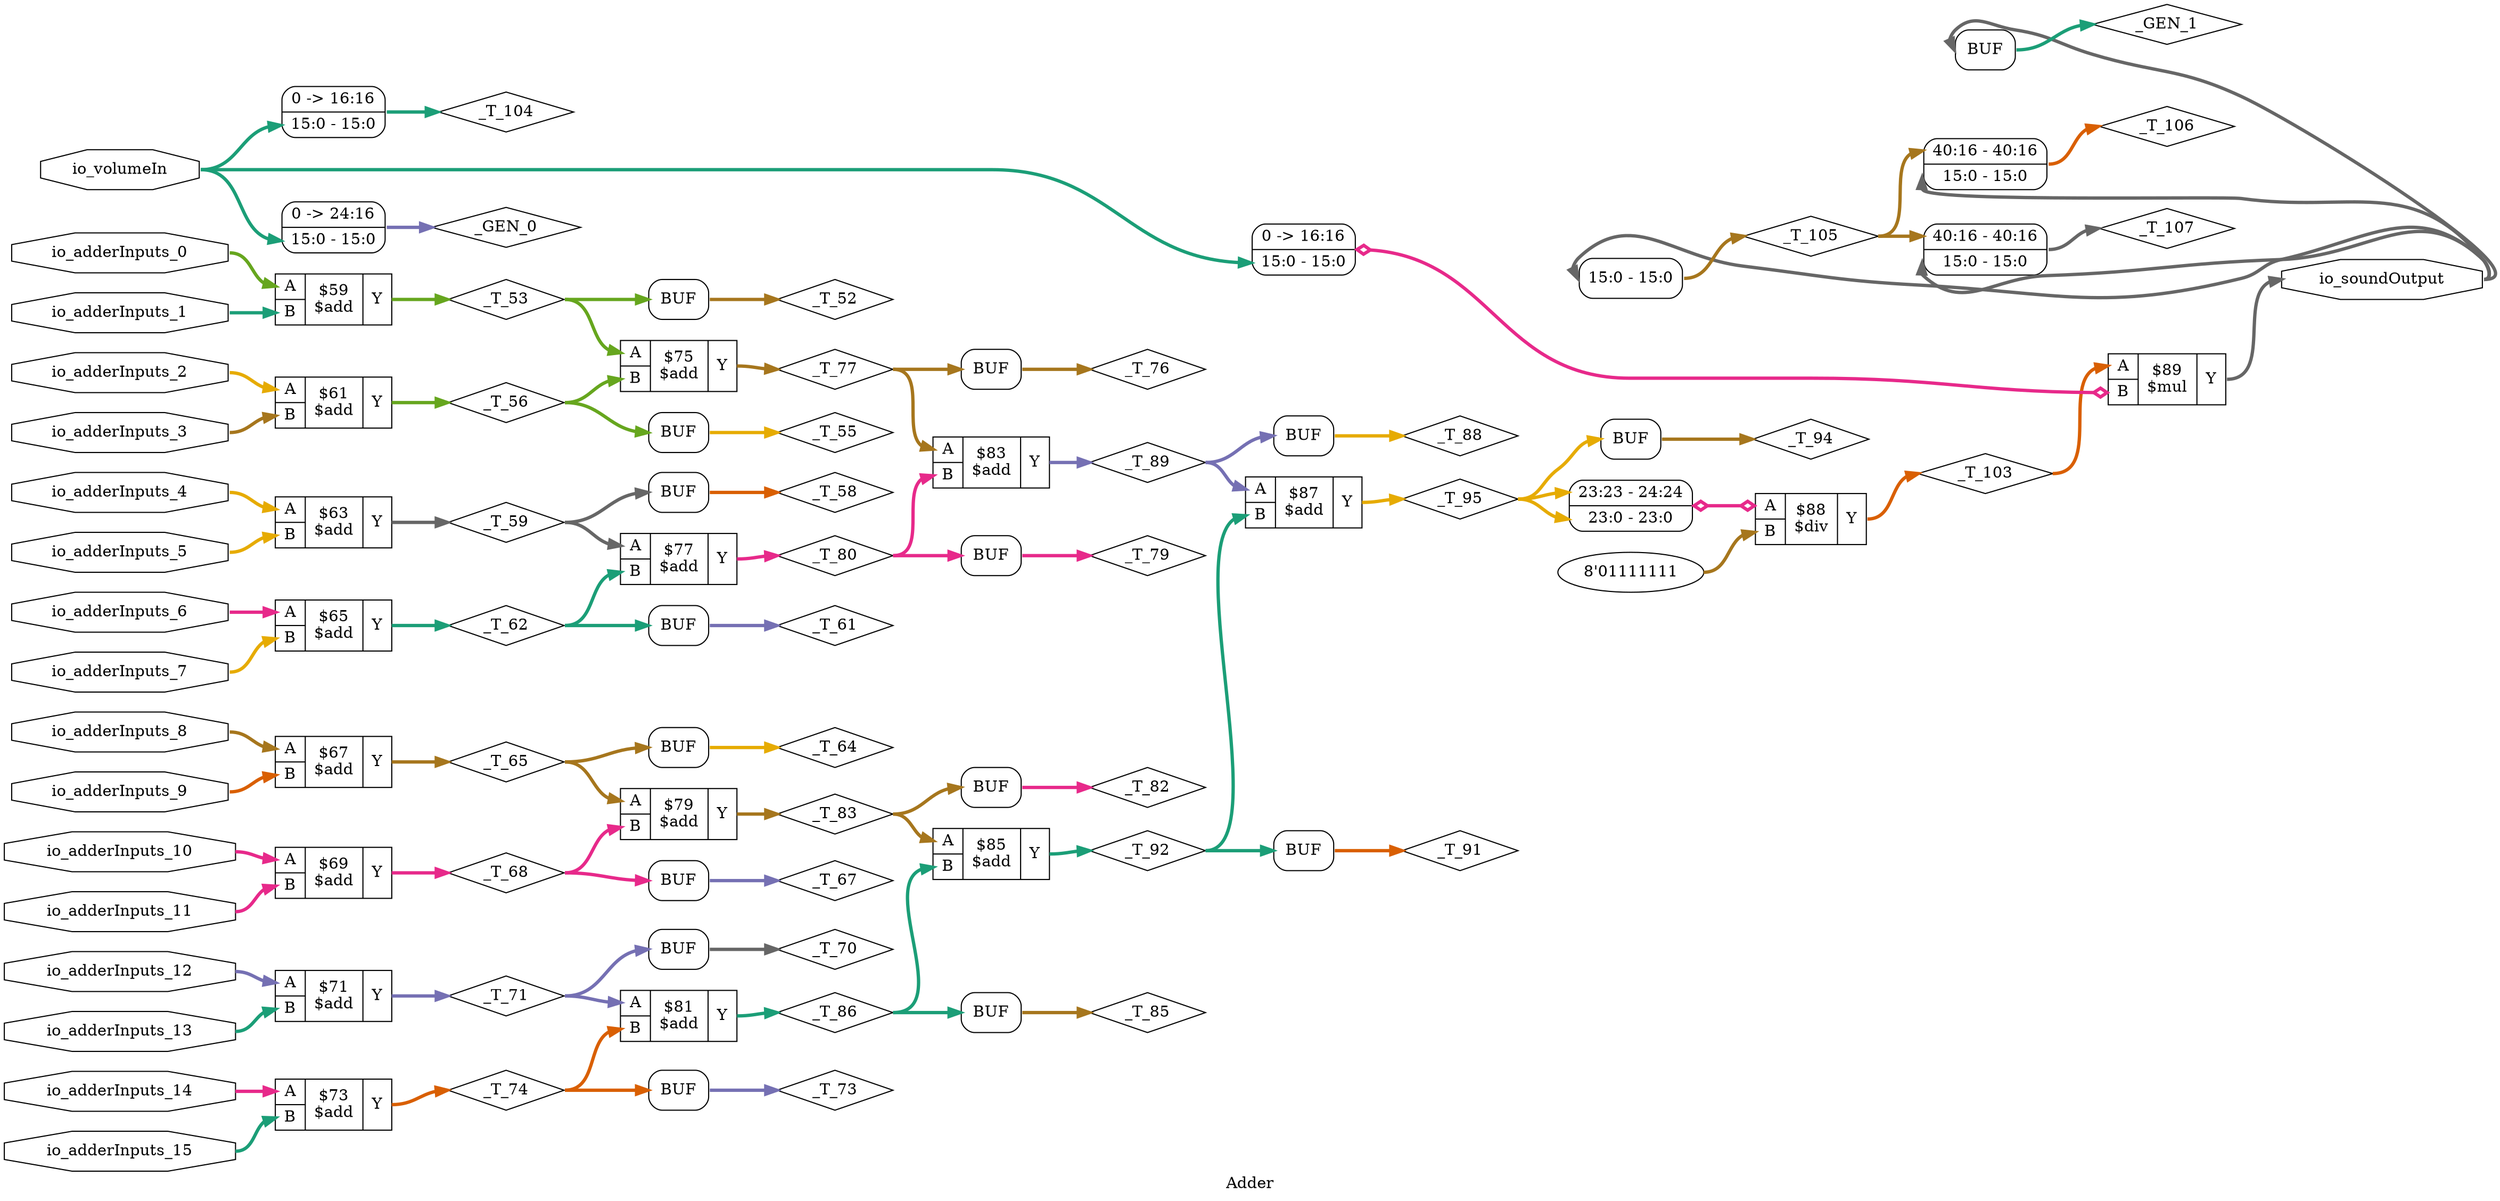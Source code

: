 digraph "Adder" {
label="Adder";
rankdir="LR";
remincross=true;
n1 [ shape=diamond, label="_GEN_0", color="black", fontcolor="black" ];
n2 [ shape=diamond, label="_GEN_1", color="black", fontcolor="black" ];
n3 [ shape=diamond, label="_T_103", color="black", fontcolor="black" ];
n4 [ shape=diamond, label="_T_104", color="black", fontcolor="black" ];
n5 [ shape=diamond, label="_T_105", color="black", fontcolor="black" ];
n6 [ shape=diamond, label="_T_106", color="black", fontcolor="black" ];
n7 [ shape=diamond, label="_T_107", color="black", fontcolor="black" ];
n8 [ shape=diamond, label="_T_52", color="black", fontcolor="black" ];
n9 [ shape=diamond, label="_T_53", color="black", fontcolor="black" ];
n10 [ shape=diamond, label="_T_55", color="black", fontcolor="black" ];
n11 [ shape=diamond, label="_T_56", color="black", fontcolor="black" ];
n12 [ shape=diamond, label="_T_58", color="black", fontcolor="black" ];
n13 [ shape=diamond, label="_T_59", color="black", fontcolor="black" ];
n14 [ shape=diamond, label="_T_61", color="black", fontcolor="black" ];
n15 [ shape=diamond, label="_T_62", color="black", fontcolor="black" ];
n16 [ shape=diamond, label="_T_64", color="black", fontcolor="black" ];
n17 [ shape=diamond, label="_T_65", color="black", fontcolor="black" ];
n18 [ shape=diamond, label="_T_67", color="black", fontcolor="black" ];
n19 [ shape=diamond, label="_T_68", color="black", fontcolor="black" ];
n20 [ shape=diamond, label="_T_70", color="black", fontcolor="black" ];
n21 [ shape=diamond, label="_T_71", color="black", fontcolor="black" ];
n22 [ shape=diamond, label="_T_73", color="black", fontcolor="black" ];
n23 [ shape=diamond, label="_T_74", color="black", fontcolor="black" ];
n24 [ shape=diamond, label="_T_76", color="black", fontcolor="black" ];
n25 [ shape=diamond, label="_T_77", color="black", fontcolor="black" ];
n26 [ shape=diamond, label="_T_79", color="black", fontcolor="black" ];
n27 [ shape=diamond, label="_T_80", color="black", fontcolor="black" ];
n28 [ shape=diamond, label="_T_82", color="black", fontcolor="black" ];
n29 [ shape=diamond, label="_T_83", color="black", fontcolor="black" ];
n30 [ shape=diamond, label="_T_85", color="black", fontcolor="black" ];
n31 [ shape=diamond, label="_T_86", color="black", fontcolor="black" ];
n32 [ shape=diamond, label="_T_88", color="black", fontcolor="black" ];
n33 [ shape=diamond, label="_T_89", color="black", fontcolor="black" ];
n34 [ shape=diamond, label="_T_91", color="black", fontcolor="black" ];
n35 [ shape=diamond, label="_T_92", color="black", fontcolor="black" ];
n36 [ shape=diamond, label="_T_94", color="black", fontcolor="black" ];
n37 [ shape=diamond, label="_T_95", color="black", fontcolor="black" ];
n38 [ shape=octagon, label="io_adderInputs_0", color="black", fontcolor="black" ];
n39 [ shape=octagon, label="io_adderInputs_1", color="black", fontcolor="black" ];
n40 [ shape=octagon, label="io_adderInputs_10", color="black", fontcolor="black" ];
n41 [ shape=octagon, label="io_adderInputs_11", color="black", fontcolor="black" ];
n42 [ shape=octagon, label="io_adderInputs_12", color="black", fontcolor="black" ];
n43 [ shape=octagon, label="io_adderInputs_13", color="black", fontcolor="black" ];
n44 [ shape=octagon, label="io_adderInputs_14", color="black", fontcolor="black" ];
n45 [ shape=octagon, label="io_adderInputs_15", color="black", fontcolor="black" ];
n46 [ shape=octagon, label="io_adderInputs_2", color="black", fontcolor="black" ];
n47 [ shape=octagon, label="io_adderInputs_3", color="black", fontcolor="black" ];
n48 [ shape=octagon, label="io_adderInputs_4", color="black", fontcolor="black" ];
n49 [ shape=octagon, label="io_adderInputs_5", color="black", fontcolor="black" ];
n50 [ shape=octagon, label="io_adderInputs_6", color="black", fontcolor="black" ];
n51 [ shape=octagon, label="io_adderInputs_7", color="black", fontcolor="black" ];
n52 [ shape=octagon, label="io_adderInputs_8", color="black", fontcolor="black" ];
n53 [ shape=octagon, label="io_adderInputs_9", color="black", fontcolor="black" ];
n54 [ shape=octagon, label="io_soundOutput", color="black", fontcolor="black" ];
n55 [ shape=octagon, label="io_volumeIn", color="black", fontcolor="black" ];
{ rank="source"; n38; n39; n40; n41; n42; n43; n44; n45; n46; n47; n48; n49; n50; n51; n52; n53; n55;}
{ rank="sink"; n54;}
c59 [ shape=record, label="{{<p56> A|<p57> B}|$59\n$add|{<p58> Y}}" ];
c60 [ shape=record, label="{{<p56> A|<p57> B}|$61\n$add|{<p58> Y}}" ];
c61 [ shape=record, label="{{<p56> A|<p57> B}|$63\n$add|{<p58> Y}}" ];
c62 [ shape=record, label="{{<p56> A|<p57> B}|$65\n$add|{<p58> Y}}" ];
c63 [ shape=record, label="{{<p56> A|<p57> B}|$67\n$add|{<p58> Y}}" ];
c64 [ shape=record, label="{{<p56> A|<p57> B}|$69\n$add|{<p58> Y}}" ];
c65 [ shape=record, label="{{<p56> A|<p57> B}|$71\n$add|{<p58> Y}}" ];
c66 [ shape=record, label="{{<p56> A|<p57> B}|$73\n$add|{<p58> Y}}" ];
c67 [ shape=record, label="{{<p56> A|<p57> B}|$75\n$add|{<p58> Y}}" ];
c68 [ shape=record, label="{{<p56> A|<p57> B}|$77\n$add|{<p58> Y}}" ];
c69 [ shape=record, label="{{<p56> A|<p57> B}|$79\n$add|{<p58> Y}}" ];
c70 [ shape=record, label="{{<p56> A|<p57> B}|$81\n$add|{<p58> Y}}" ];
c71 [ shape=record, label="{{<p56> A|<p57> B}|$83\n$add|{<p58> Y}}" ];
c72 [ shape=record, label="{{<p56> A|<p57> B}|$85\n$add|{<p58> Y}}" ];
c73 [ shape=record, label="{{<p56> A|<p57> B}|$87\n$add|{<p58> Y}}" ];
v1 [ label="8'01111111" ];
c74 [ shape=record, label="{{<p56> A|<p57> B}|$88\n$div|{<p58> Y}}" ];
x0 [ shape=record, style=rounded, label="<s1> 23:23 - 24:24 |<s0> 23:0 - 23:0 " ];
x0:e -> c74:p56:w [arrowhead=odiamond, arrowtail=odiamond, dir=both, colorscheme="dark28", color="4", fontcolor="4", style="setlinewidth(3)", label=""];
c75 [ shape=record, label="{{<p56> A|<p57> B}|$89\n$mul|{<p58> Y}}" ];
x2 [ shape=record, style=rounded, label="0 -&gt; 16:16 |<s0> 15:0 - 15:0 " ];
x2:e -> c75:p57:w [arrowhead=odiamond, arrowtail=odiamond, dir=both, colorscheme="dark28", color="4", fontcolor="4", style="setlinewidth(3)", label=""];
x3 [ shape=record, style=rounded, label="0 -&gt; 24:16 |<s0> 15:0 - 15:0 " ];
x4 [shape=box, style=rounded, label="BUF"];
x5 [ shape=record, style=rounded, label="0 -&gt; 16:16 |<s0> 15:0 - 15:0 " ];
x6 [ shape=record, style=rounded, label="<s0> 15:0 - 15:0 " ];
x7 [ shape=record, style=rounded, label="<s1> 40:16 - 40:16 |<s0> 15:0 - 15:0 " ];
x8 [ shape=record, style=rounded, label="<s1> 40:16 - 40:16 |<s0> 15:0 - 15:0 " ];
x9 [shape=box, style=rounded, label="BUF"];
x10 [shape=box, style=rounded, label="BUF"];
x11 [shape=box, style=rounded, label="BUF"];
x12 [shape=box, style=rounded, label="BUF"];
x13 [shape=box, style=rounded, label="BUF"];
x14 [shape=box, style=rounded, label="BUF"];
x15 [shape=box, style=rounded, label="BUF"];
x16 [shape=box, style=rounded, label="BUF"];
x17 [shape=box, style=rounded, label="BUF"];
x18 [shape=box, style=rounded, label="BUF"];
x19 [shape=box, style=rounded, label="BUF"];
x20 [shape=box, style=rounded, label="BUF"];
x21 [shape=box, style=rounded, label="BUF"];
x22 [shape=box, style=rounded, label="BUF"];
x23 [shape=box, style=rounded, label="BUF"];
x3:e -> n1:w [colorscheme="dark28", color="3", fontcolor="3", style="setlinewidth(3)", label=""];
x10:e:e -> n10:w [colorscheme="dark28", color="6", fontcolor="6", style="setlinewidth(3)", label=""];
c60:p58:e -> n11:w [colorscheme="dark28", color="5", fontcolor="5", style="setlinewidth(3)", label=""];
n11:e -> c67:p57:w [colorscheme="dark28", color="5", fontcolor="5", style="setlinewidth(3)", label=""];
n11:e -> x10:w:w [colorscheme="dark28", color="5", fontcolor="5", style="setlinewidth(3)", label=""];
x11:e:e -> n12:w [colorscheme="dark28", color="2", fontcolor="2", style="setlinewidth(3)", label=""];
c61:p58:e -> n13:w [colorscheme="dark28", color="8", fontcolor="8", style="setlinewidth(3)", label=""];
n13:e -> c68:p56:w [colorscheme="dark28", color="8", fontcolor="8", style="setlinewidth(3)", label=""];
n13:e -> x11:w:w [colorscheme="dark28", color="8", fontcolor="8", style="setlinewidth(3)", label=""];
x12:e:e -> n14:w [colorscheme="dark28", color="3", fontcolor="3", style="setlinewidth(3)", label=""];
c62:p58:e -> n15:w [colorscheme="dark28", color="1", fontcolor="1", style="setlinewidth(3)", label=""];
n15:e -> c68:p57:w [colorscheme="dark28", color="1", fontcolor="1", style="setlinewidth(3)", label=""];
n15:e -> x12:w:w [colorscheme="dark28", color="1", fontcolor="1", style="setlinewidth(3)", label=""];
x13:e:e -> n16:w [colorscheme="dark28", color="6", fontcolor="6", style="setlinewidth(3)", label=""];
c63:p58:e -> n17:w [colorscheme="dark28", color="7", fontcolor="7", style="setlinewidth(3)", label=""];
n17:e -> c69:p56:w [colorscheme="dark28", color="7", fontcolor="7", style="setlinewidth(3)", label=""];
n17:e -> x13:w:w [colorscheme="dark28", color="7", fontcolor="7", style="setlinewidth(3)", label=""];
x14:e:e -> n18:w [colorscheme="dark28", color="3", fontcolor="3", style="setlinewidth(3)", label=""];
c64:p58:e -> n19:w [colorscheme="dark28", color="4", fontcolor="4", style="setlinewidth(3)", label=""];
n19:e -> c69:p57:w [colorscheme="dark28", color="4", fontcolor="4", style="setlinewidth(3)", label=""];
n19:e -> x14:w:w [colorscheme="dark28", color="4", fontcolor="4", style="setlinewidth(3)", label=""];
x4:e:e -> n2:w [colorscheme="dark28", color="1", fontcolor="1", style="setlinewidth(3)", label=""];
x15:e:e -> n20:w [colorscheme="dark28", color="8", fontcolor="8", style="setlinewidth(3)", label=""];
c65:p58:e -> n21:w [colorscheme="dark28", color="3", fontcolor="3", style="setlinewidth(3)", label=""];
n21:e -> c70:p56:w [colorscheme="dark28", color="3", fontcolor="3", style="setlinewidth(3)", label=""];
n21:e -> x15:w:w [colorscheme="dark28", color="3", fontcolor="3", style="setlinewidth(3)", label=""];
x16:e:e -> n22:w [colorscheme="dark28", color="3", fontcolor="3", style="setlinewidth(3)", label=""];
c66:p58:e -> n23:w [colorscheme="dark28", color="2", fontcolor="2", style="setlinewidth(3)", label=""];
n23:e -> c70:p57:w [colorscheme="dark28", color="2", fontcolor="2", style="setlinewidth(3)", label=""];
n23:e -> x16:w:w [colorscheme="dark28", color="2", fontcolor="2", style="setlinewidth(3)", label=""];
x17:e:e -> n24:w [colorscheme="dark28", color="7", fontcolor="7", style="setlinewidth(3)", label=""];
c67:p58:e -> n25:w [colorscheme="dark28", color="7", fontcolor="7", style="setlinewidth(3)", label=""];
n25:e -> c71:p56:w [colorscheme="dark28", color="7", fontcolor="7", style="setlinewidth(3)", label=""];
n25:e -> x17:w:w [colorscheme="dark28", color="7", fontcolor="7", style="setlinewidth(3)", label=""];
x18:e:e -> n26:w [colorscheme="dark28", color="4", fontcolor="4", style="setlinewidth(3)", label=""];
c68:p58:e -> n27:w [colorscheme="dark28", color="4", fontcolor="4", style="setlinewidth(3)", label=""];
n27:e -> c71:p57:w [colorscheme="dark28", color="4", fontcolor="4", style="setlinewidth(3)", label=""];
n27:e -> x18:w:w [colorscheme="dark28", color="4", fontcolor="4", style="setlinewidth(3)", label=""];
x19:e:e -> n28:w [colorscheme="dark28", color="4", fontcolor="4", style="setlinewidth(3)", label=""];
c69:p58:e -> n29:w [colorscheme="dark28", color="7", fontcolor="7", style="setlinewidth(3)", label=""];
n29:e -> c72:p56:w [colorscheme="dark28", color="7", fontcolor="7", style="setlinewidth(3)", label=""];
n29:e -> x19:w:w [colorscheme="dark28", color="7", fontcolor="7", style="setlinewidth(3)", label=""];
c74:p58:e -> n3:w [colorscheme="dark28", color="2", fontcolor="2", style="setlinewidth(3)", label=""];
n3:e -> c75:p56:w [colorscheme="dark28", color="2", fontcolor="2", style="setlinewidth(3)", label=""];
x20:e:e -> n30:w [colorscheme="dark28", color="7", fontcolor="7", style="setlinewidth(3)", label=""];
c70:p58:e -> n31:w [colorscheme="dark28", color="1", fontcolor="1", style="setlinewidth(3)", label=""];
n31:e -> c72:p57:w [colorscheme="dark28", color="1", fontcolor="1", style="setlinewidth(3)", label=""];
n31:e -> x20:w:w [colorscheme="dark28", color="1", fontcolor="1", style="setlinewidth(3)", label=""];
x21:e:e -> n32:w [colorscheme="dark28", color="6", fontcolor="6", style="setlinewidth(3)", label=""];
c71:p58:e -> n33:w [colorscheme="dark28", color="3", fontcolor="3", style="setlinewidth(3)", label=""];
n33:e -> c73:p56:w [colorscheme="dark28", color="3", fontcolor="3", style="setlinewidth(3)", label=""];
n33:e -> x21:w:w [colorscheme="dark28", color="3", fontcolor="3", style="setlinewidth(3)", label=""];
x22:e:e -> n34:w [colorscheme="dark28", color="2", fontcolor="2", style="setlinewidth(3)", label=""];
c72:p58:e -> n35:w [colorscheme="dark28", color="1", fontcolor="1", style="setlinewidth(3)", label=""];
n35:e -> c73:p57:w [colorscheme="dark28", color="1", fontcolor="1", style="setlinewidth(3)", label=""];
n35:e -> x22:w:w [colorscheme="dark28", color="1", fontcolor="1", style="setlinewidth(3)", label=""];
x23:e:e -> n36:w [colorscheme="dark28", color="7", fontcolor="7", style="setlinewidth(3)", label=""];
c73:p58:e -> n37:w [colorscheme="dark28", color="6", fontcolor="6", style="setlinewidth(3)", label=""];
n37:e -> x0:s0:w [colorscheme="dark28", color="6", fontcolor="6", style="setlinewidth(3)", label=""];
n37:e -> x0:s1:w [colorscheme="dark28", color="6", fontcolor="6", style="setlinewidth(3)", label=""];
n37:e -> x23:w:w [colorscheme="dark28", color="6", fontcolor="6", style="setlinewidth(3)", label=""];
n38:e -> c59:p56:w [colorscheme="dark28", color="5", fontcolor="5", style="setlinewidth(3)", label=""];
n39:e -> c59:p57:w [colorscheme="dark28", color="1", fontcolor="1", style="setlinewidth(3)", label=""];
x5:e -> n4:w [colorscheme="dark28", color="1", fontcolor="1", style="setlinewidth(3)", label=""];
n40:e -> c64:p56:w [colorscheme="dark28", color="4", fontcolor="4", style="setlinewidth(3)", label=""];
n41:e -> c64:p57:w [colorscheme="dark28", color="4", fontcolor="4", style="setlinewidth(3)", label=""];
n42:e -> c65:p56:w [colorscheme="dark28", color="3", fontcolor="3", style="setlinewidth(3)", label=""];
n43:e -> c65:p57:w [colorscheme="dark28", color="1", fontcolor="1", style="setlinewidth(3)", label=""];
n44:e -> c66:p56:w [colorscheme="dark28", color="4", fontcolor="4", style="setlinewidth(3)", label=""];
n45:e -> c66:p57:w [colorscheme="dark28", color="1", fontcolor="1", style="setlinewidth(3)", label=""];
n46:e -> c60:p56:w [colorscheme="dark28", color="6", fontcolor="6", style="setlinewidth(3)", label=""];
n47:e -> c60:p57:w [colorscheme="dark28", color="7", fontcolor="7", style="setlinewidth(3)", label=""];
n48:e -> c61:p56:w [colorscheme="dark28", color="6", fontcolor="6", style="setlinewidth(3)", label=""];
n49:e -> c61:p57:w [colorscheme="dark28", color="6", fontcolor="6", style="setlinewidth(3)", label=""];
x6:s0:e -> n5:w [colorscheme="dark28", color="7", fontcolor="7", style="setlinewidth(3)", label=""];
n5:e -> x7:s1:w [colorscheme="dark28", color="7", fontcolor="7", style="setlinewidth(3)", label=""];
n5:e -> x8:s1:w [colorscheme="dark28", color="7", fontcolor="7", style="setlinewidth(3)", label=""];
n50:e -> c62:p56:w [colorscheme="dark28", color="4", fontcolor="4", style="setlinewidth(3)", label=""];
n51:e -> c62:p57:w [colorscheme="dark28", color="6", fontcolor="6", style="setlinewidth(3)", label=""];
n52:e -> c63:p56:w [colorscheme="dark28", color="7", fontcolor="7", style="setlinewidth(3)", label=""];
n53:e -> c63:p57:w [colorscheme="dark28", color="2", fontcolor="2", style="setlinewidth(3)", label=""];
c75:p58:e -> n54:w [colorscheme="dark28", color="8", fontcolor="8", style="setlinewidth(3)", label=""];
n54:e -> x4:w:w [colorscheme="dark28", color="8", fontcolor="8", style="setlinewidth(3)", label=""];
n54:e -> x6:w [colorscheme="dark28", color="8", fontcolor="8", style="setlinewidth(3)", label=""];
n54:e -> x7:s0:w [colorscheme="dark28", color="8", fontcolor="8", style="setlinewidth(3)", label=""];
n54:e -> x8:s0:w [colorscheme="dark28", color="8", fontcolor="8", style="setlinewidth(3)", label=""];
n55:e -> x2:s0:w [colorscheme="dark28", color="1", fontcolor="1", style="setlinewidth(3)", label=""];
n55:e -> x3:s0:w [colorscheme="dark28", color="1", fontcolor="1", style="setlinewidth(3)", label=""];
n55:e -> x5:s0:w [colorscheme="dark28", color="1", fontcolor="1", style="setlinewidth(3)", label=""];
x7:e -> n6:w [colorscheme="dark28", color="2", fontcolor="2", style="setlinewidth(3)", label=""];
x8:e -> n7:w [colorscheme="dark28", color="8", fontcolor="8", style="setlinewidth(3)", label=""];
x9:e:e -> n8:w [colorscheme="dark28", color="7", fontcolor="7", style="setlinewidth(3)", label=""];
c59:p58:e -> n9:w [colorscheme="dark28", color="5", fontcolor="5", style="setlinewidth(3)", label=""];
n9:e -> c67:p56:w [colorscheme="dark28", color="5", fontcolor="5", style="setlinewidth(3)", label=""];
n9:e -> x9:w:w [colorscheme="dark28", color="5", fontcolor="5", style="setlinewidth(3)", label=""];
v1:e -> c74:p57:w [colorscheme="dark28", color="7", fontcolor="7", style="setlinewidth(3)", label=""];
}
